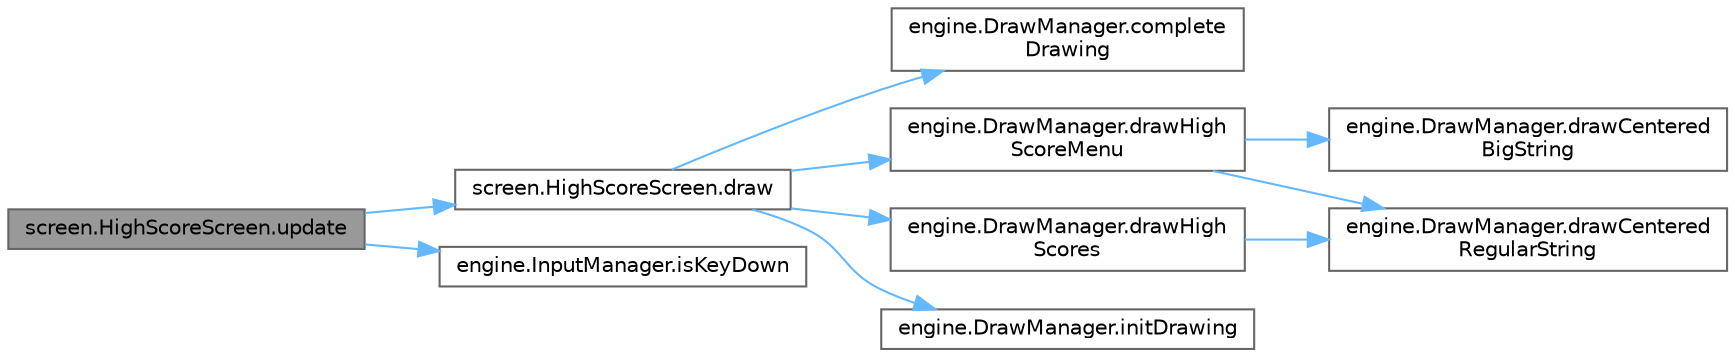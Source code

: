 digraph "screen.HighScoreScreen.update"
{
 // LATEX_PDF_SIZE
  bgcolor="transparent";
  edge [fontname=Helvetica,fontsize=10,labelfontname=Helvetica,labelfontsize=10];
  node [fontname=Helvetica,fontsize=10,shape=box,height=0.2,width=0.4];
  rankdir="LR";
  Node1 [id="Node000001",label="screen.HighScoreScreen.update",height=0.2,width=0.4,color="gray40", fillcolor="grey60", style="filled", fontcolor="black",tooltip="Updates the elements on screen and checks for events."];
  Node1 -> Node2 [id="edge1_Node000001_Node000002",color="steelblue1",style="solid",tooltip=" "];
  Node2 [id="Node000002",label="screen.HighScoreScreen.draw",height=0.2,width=0.4,color="grey40", fillcolor="white", style="filled",URL="$classscreen_1_1_high_score_screen.html#ac1bf2de37016bbe023dd444517e4c4de",tooltip="Draws the elements associated with the screen."];
  Node2 -> Node3 [id="edge2_Node000002_Node000003",color="steelblue1",style="solid",tooltip=" "];
  Node3 [id="Node000003",label="engine.DrawManager.complete\lDrawing",height=0.2,width=0.4,color="grey40", fillcolor="white", style="filled",URL="$classengine_1_1_draw_manager.html#ad0ebafd3a3a50e5d0af5074854013cf9",tooltip="Draws the completed drawing on screen."];
  Node2 -> Node4 [id="edge3_Node000002_Node000004",color="steelblue1",style="solid",tooltip=" "];
  Node4 [id="Node000004",label="engine.DrawManager.drawHigh\lScoreMenu",height=0.2,width=0.4,color="grey40", fillcolor="white", style="filled",URL="$classengine_1_1_draw_manager.html#abf01bc58de60cf927e292221a955b8bf",tooltip="Draws high score screen title and instructions."];
  Node4 -> Node5 [id="edge4_Node000004_Node000005",color="steelblue1",style="solid",tooltip=" "];
  Node5 [id="Node000005",label="engine.DrawManager.drawCentered\lBigString",height=0.2,width=0.4,color="grey40", fillcolor="white", style="filled",URL="$classengine_1_1_draw_manager.html#a01d2cd207f7553b79e0f73972acd514c",tooltip="Draws a centered string on big font."];
  Node4 -> Node6 [id="edge5_Node000004_Node000006",color="steelblue1",style="solid",tooltip=" "];
  Node6 [id="Node000006",label="engine.DrawManager.drawCentered\lRegularString",height=0.2,width=0.4,color="grey40", fillcolor="white", style="filled",URL="$classengine_1_1_draw_manager.html#a4016c7be1acc513467bcc183b5e515d0",tooltip="Draws a centered string on regular font."];
  Node2 -> Node7 [id="edge6_Node000002_Node000007",color="steelblue1",style="solid",tooltip=" "];
  Node7 [id="Node000007",label="engine.DrawManager.drawHigh\lScores",height=0.2,width=0.4,color="grey40", fillcolor="white", style="filled",URL="$classengine_1_1_draw_manager.html#ad13d007f658c701df06cc21dc8242638",tooltip="Draws high scores."];
  Node7 -> Node6 [id="edge7_Node000007_Node000006",color="steelblue1",style="solid",tooltip=" "];
  Node2 -> Node8 [id="edge8_Node000002_Node000008",color="steelblue1",style="solid",tooltip=" "];
  Node8 [id="Node000008",label="engine.DrawManager.initDrawing",height=0.2,width=0.4,color="grey40", fillcolor="white", style="filled",URL="$classengine_1_1_draw_manager.html#a4e020955bc763452deba09367dbcf30d",tooltip="First part of the drawing process."];
  Node1 -> Node9 [id="edge9_Node000001_Node000009",color="steelblue1",style="solid",tooltip=" "];
  Node9 [id="Node000009",label="engine.InputManager.isKeyDown",height=0.2,width=0.4,color="grey40", fillcolor="white", style="filled",URL="$classengine_1_1_input_manager.html#ae11d2d2ce4f137384c4c51e2341f2d28",tooltip="Returns true if the provided key is currently pressed."];
}
